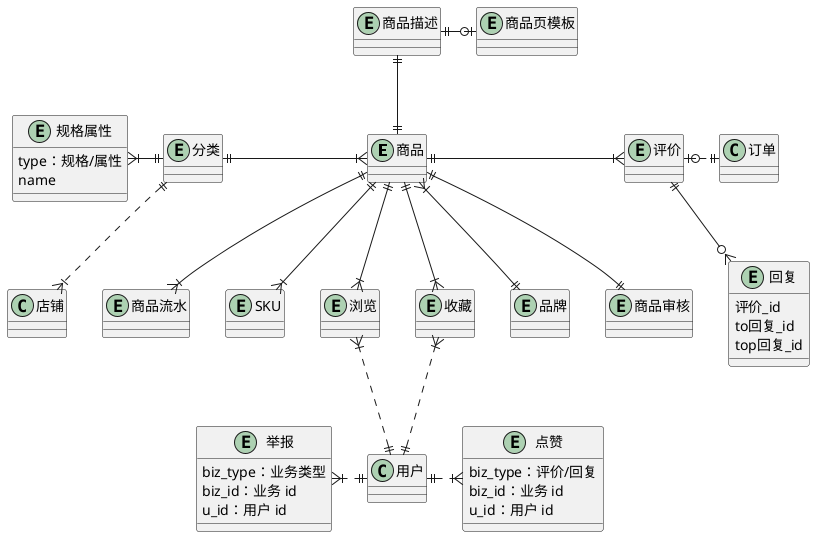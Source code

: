 @startuml

entity 商品 {

}
entity 分类 {
    
}
entity 规格属性 {
    type：规格/属性
    name
}
entity 品牌 {

}
entity 商品审核 {

}
entity 商品流水 {

}
entity 商品描述 {

}
entity 商品页模板 {

}
entity 评价 {

}
entity 回复 {
    评价_id
    to回复_id
    top回复_id
}
entity 点赞 {
    biz_type：评价/回复
    biz_id：业务 id
    u_id：用户 id
}
entity 举报 {
    biz_type：业务类型
    biz_id：业务 id
    u_id：用户 id
}
entity SKU {

}
entity 浏览 {

}
entity 收藏 {

}

商品 }|-l-|| 分类
分类 ||..|{ 店铺
分类 ||-l-|{ 规格属性
商品 }|--|| 品牌
商品 ||--|| 商品审核
商品 ||--|{ 商品流水
商品 ||-u-|| 商品描述
商品描述 ||-o| 商品页模板
商品 ||--|{ SKU

商品 ||-|{ 评价
评价 |o.|| 订单
评价 ||--o{ 回复
点赞 }|.l.|| 用户
举报 }|.|| 用户

商品 ||--|{ 浏览
浏览 }|..|| 用户

商品 ||--|{ 收藏
收藏 }|..|| 用户


@enduml